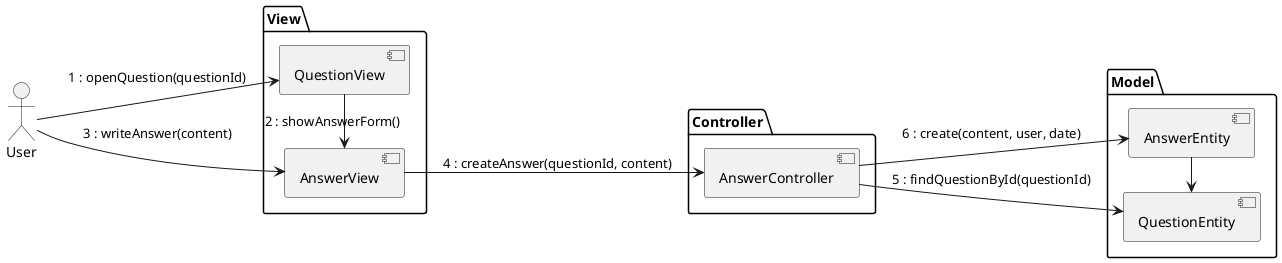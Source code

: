 @startuml

left to right direction

actor User

package View {
    [QuestionView]
    [AnswerView]
}

package Controller {
    [AnswerController]
}

package Model {
    [AnswerEntity]
    [QuestionEntity]
}

User --> [QuestionView] : 1 : openQuestion(questionId)
[QuestionView] -right-> [AnswerView] : 2 : showAnswerForm()
User --> [AnswerView] : 3 : writeAnswer(content)
[AnswerView] --> [AnswerController] : 4 : createAnswer(questionId, content)

[AnswerController] --> [QuestionEntity] : 5 : findQuestionById(questionId)
[AnswerController] --> [AnswerEntity] : 6 : create(content, user, date)
[AnswerEntity] -right-> [QuestionEntity]

@enduml

